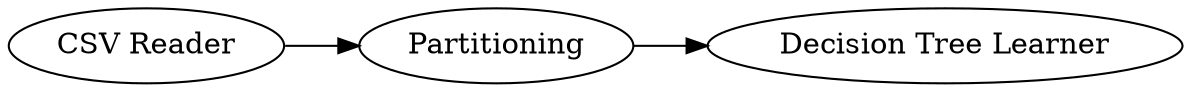 digraph {
	2 -> 3
	1 -> 2
	1 [label="CSV Reader"]
	3 [label="Decision Tree Learner"]
	2 [label=Partitioning]
	rankdir=LR
}
